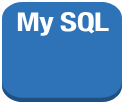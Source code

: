 <mxfile version="21.3.8" type="github">
  <diagram name="Page-1" id="alLCciKOQnWNxWSmOeAl">
    <mxGraphModel dx="880" dy="484" grid="1" gridSize="10" guides="1" tooltips="1" connect="1" arrows="1" fold="1" page="1" pageScale="1" pageWidth="850" pageHeight="1100" math="0" shadow="0">
      <root>
        <mxCell id="0" />
        <mxCell id="1" parent="0" />
        <mxCell id="wYaiZwNbNosR6yadi4cF-2" value="" style="outlineConnect=0;dashed=0;verticalLabelPosition=bottom;verticalAlign=top;align=center;html=1;shape=mxgraph.aws3.mysql_db_instance_2;fillColor=#2E73B8;gradientColor=none;" vertex="1" parent="1">
          <mxGeometry x="290" y="60" width="60" height="50" as="geometry" />
        </mxCell>
      </root>
    </mxGraphModel>
  </diagram>
</mxfile>
